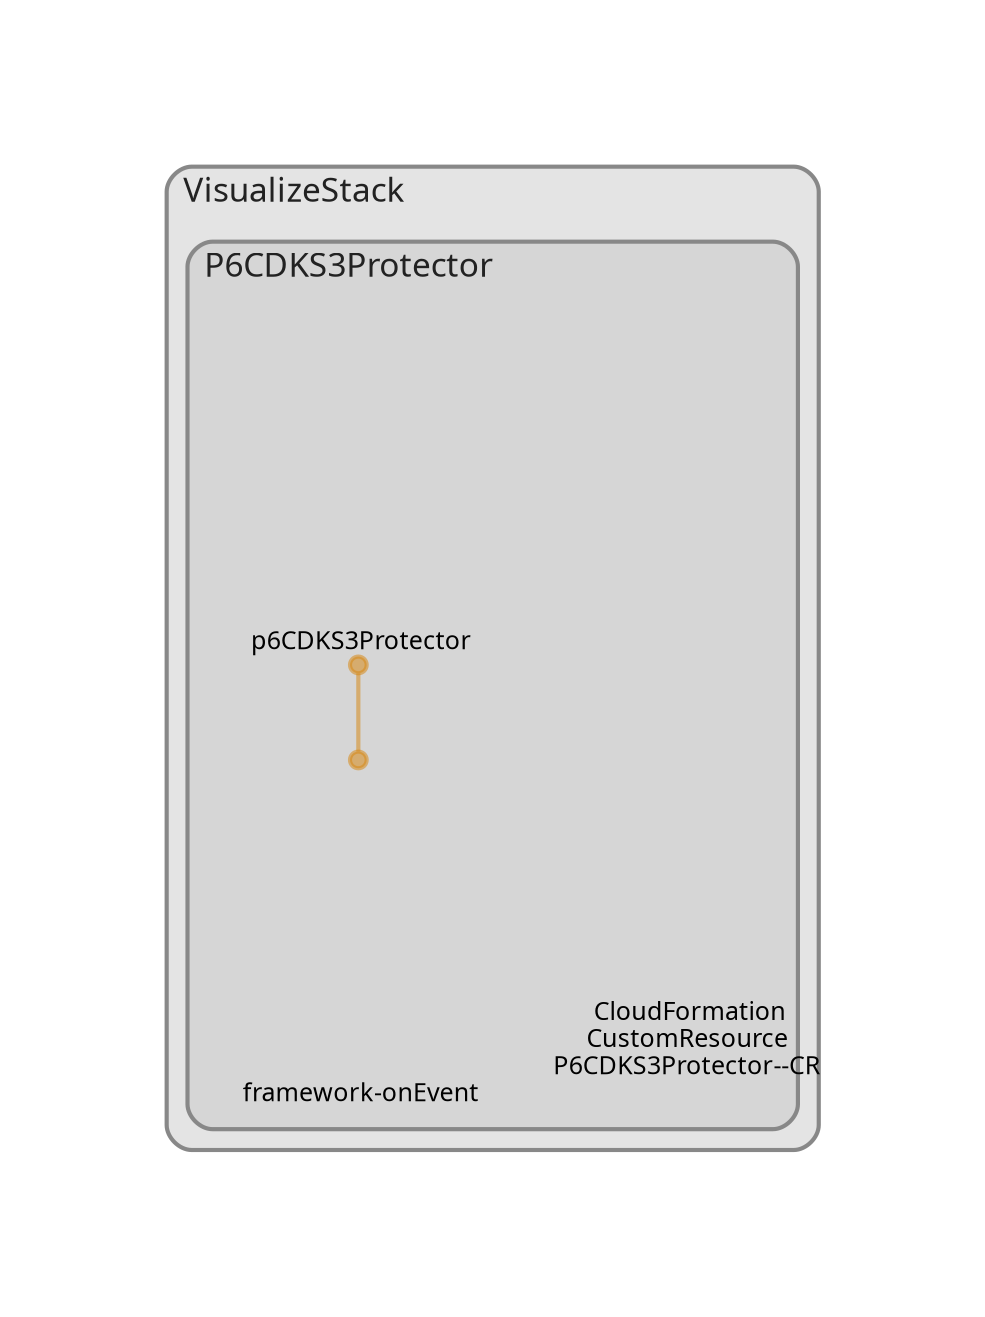 digraph "Diagram" {
  splines = "ortho";
  pad = "1.0";
  nodesep = "0.60";
  ranksep = "0.75";
  fontname = "Sans-Serif";
  fontsize = "15";
  dpi = "200";
  rankdir = "BT";
  compound = "true";
  fontcolor = "#222222";
  edge [
    color = "#D5871488",
    penwidth = 2,
    arrowhead = "dot",
    arrowtail = "dot",
  ];
  node [
    shape = "box",
    style = "rounded",
    fixedsize = true,
    width = 1.7,
    height = 1.7,
    labelloc = "c",
    imagescale = true,
    fontname = "Sans-Serif",
    fontsize = 8,
    margin = 8,
  ];
  subgraph "VisualizeStack" {
    subgraph "cluster-SubGraph.VisualizeStack" {
      graph [
        label = "VisualizeStack",
        labelloc = "b",
        labeljust = "l",
        margin = "10",
        fontsize = "16",
        penwidth = "2",
        pencolor = "#888888",
        style = "filled,rounded",
        fillcolor = "#e4e4e4",
      ];
      subgraph "cluster-SubGraph.P6CDKS3Protector" {
        graph [
          label = "P6CDKS3Protector",
          labelloc = "b",
          labeljust = "l",
          margin = "10",
          fontsize = "16",
          penwidth = "2",
          pencolor = "#888888",
          style = "filled,rounded",
          fillcolor = "#d6d6d6",
        ];
        "VisualizeStack/P6CDKS3Protector/p6CDKS3Protector" [
          label = " p6CDKS3Protector",
          fontsize = 12,
          image = "/Users/philip/.p6/p6m7g8/p6-cdk-s3-protector/node_modules/.pnpm/cdk-dia@0.11.0_@aws-cdk+cloud-assembly-schema@38.0.1_@aws-cdk+cx-api@1.204.0_@aws-cdk+cloud-a_jfuice6m4mq3crypw5nsefyri4/node_modules/cdk-dia/icons/aws/Service/Arch_Compute/64/Arch_AWS-Lambda_64@5x.png",
          imagescale = "true",
          imagepos = "tc",
          penwidth = "0",
          shape = "node",
          fixedsize = "true",
          labelloc = "b",
          width = 2,
          height = 2.266,
        ];
        "VisualizeStack/P6CDKS3Protector/P6CDKS3Protector--CR" [
          label = " CloudFormation\nCustomResource\nP6CDKS3Protector--CR",
          fontsize = 12,
          image = "/Users/philip/.p6/p6m7g8/p6-cdk-s3-protector/node_modules/.pnpm/cdk-dia@0.11.0_@aws-cdk+cloud-assembly-schema@38.0.1_@aws-cdk+cx-api@1.204.0_@aws-cdk+cloud-a_jfuice6m4mq3crypw5nsefyri4/node_modules/cdk-dia/icons/aws/Service/Arch_Management-Governance/64/Arch_AWS-CloudFormation_64@5x.png",
          imagescale = "true",
          imagepos = "tc",
          penwidth = "0",
          shape = "node",
          fixedsize = "true",
          labelloc = "b",
          width = 1.2,
          height = 1.898,
        ];
        "VisualizeStack/P6CDKS3Protector/P6CDKS3Protector--Provider/framework-onEvent" [
          label = " framework-onEvent",
          fontsize = 12,
          image = "/Users/philip/.p6/p6m7g8/p6-cdk-s3-protector/node_modules/.pnpm/cdk-dia@0.11.0_@aws-cdk+cloud-assembly-schema@38.0.1_@aws-cdk+cx-api@1.204.0_@aws-cdk+cloud-a_jfuice6m4mq3crypw5nsefyri4/node_modules/cdk-dia/icons/aws/Service/Arch_Compute/64/Arch_AWS-Lambda_64@5x.png",
          imagescale = "true",
          imagepos = "tc",
          penwidth = "0",
          shape = "node",
          fixedsize = "true",
          labelloc = "b",
          width = 2,
          height = 2.266,
        ];
      }
    }
  }
  "VisualizeStack/P6CDKS3Protector/P6CDKS3Protector--Provider/framework-onEvent" -> "VisualizeStack/P6CDKS3Protector/p6CDKS3Protector" [
    dir = "both",
  ];
}
